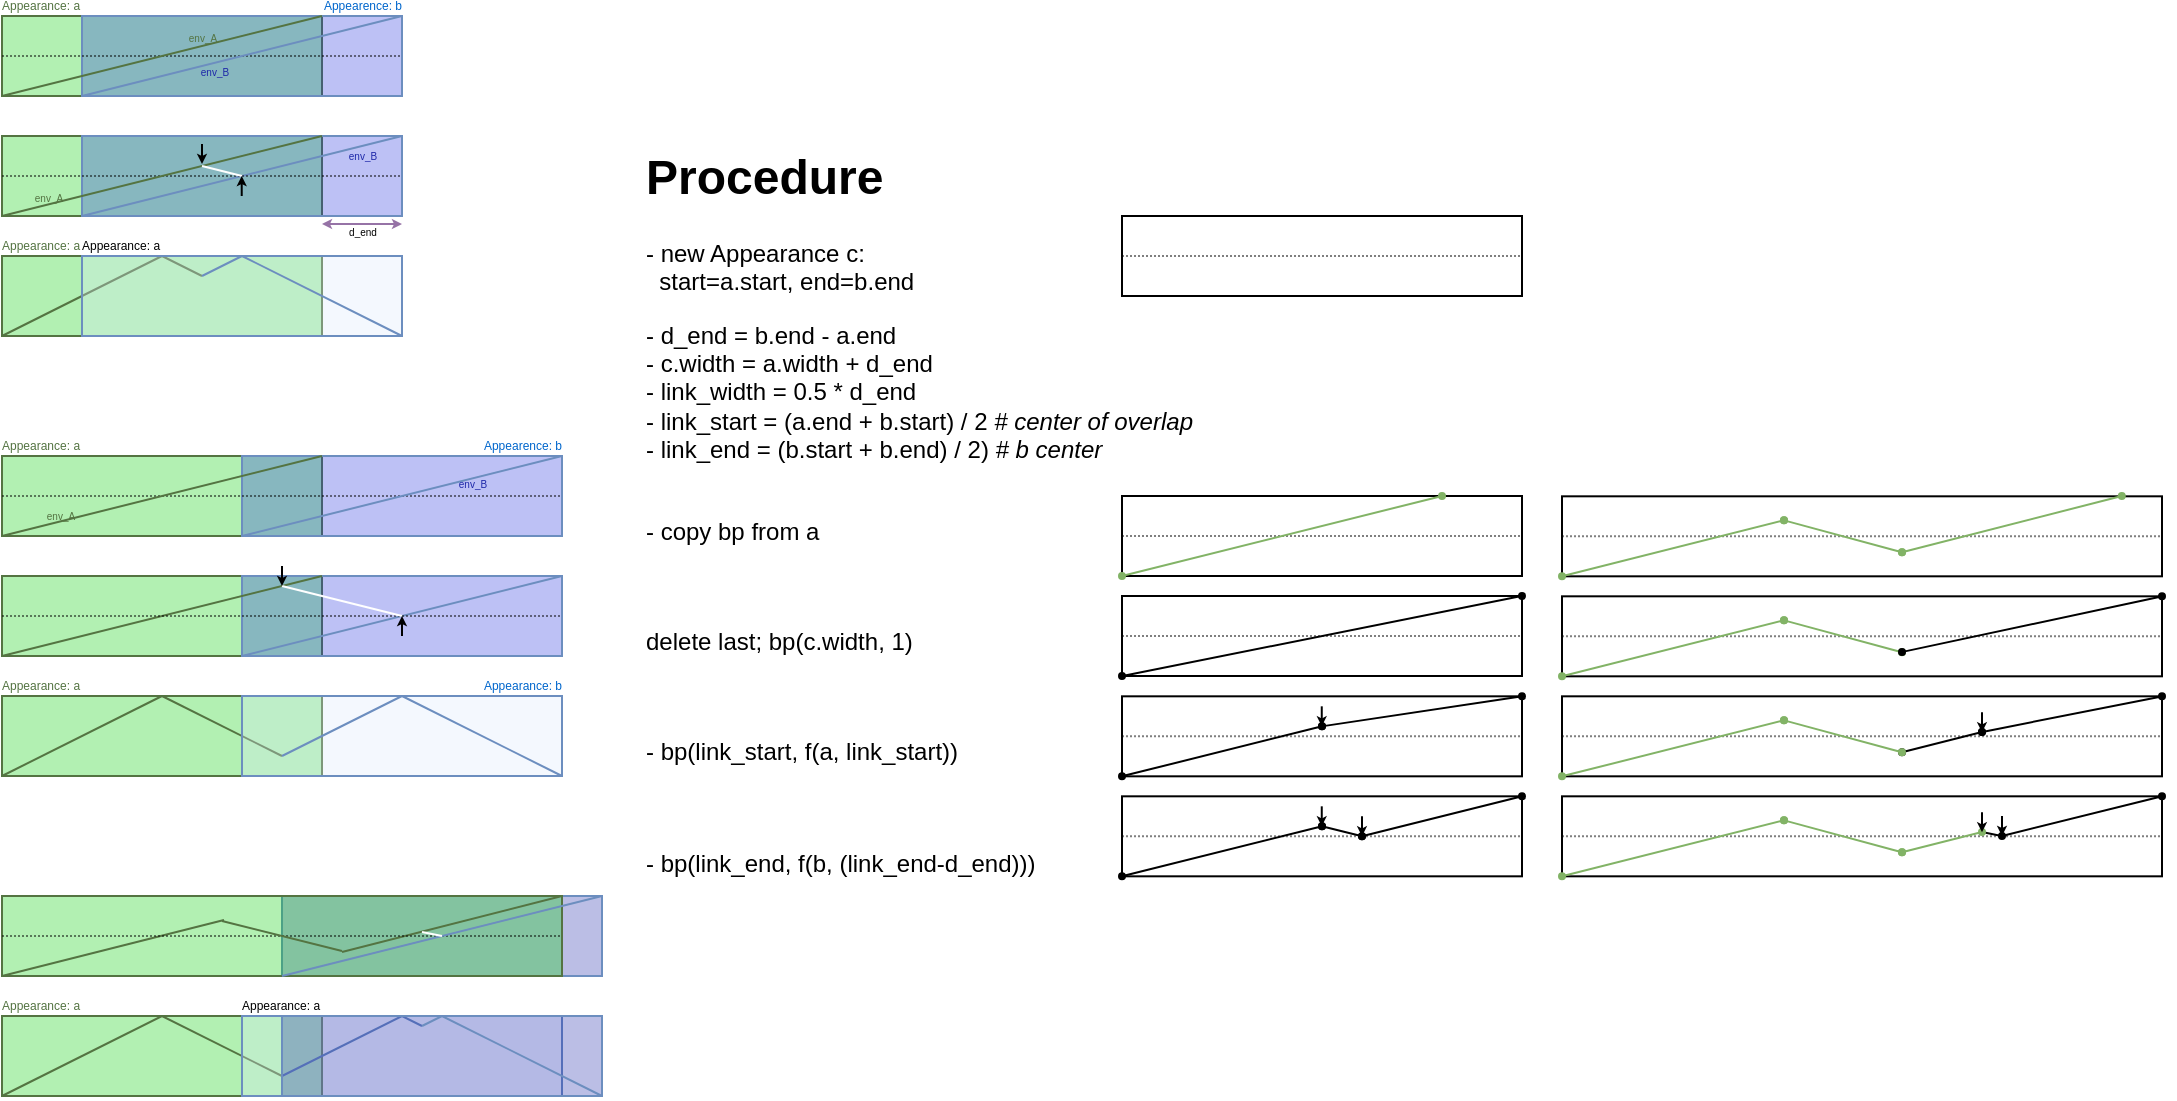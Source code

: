 <mxfile version="27.0.9">
  <diagram name="Seite-1" id="aQug8RWQijGhIESzmx0J">
    <mxGraphModel dx="840" dy="551" grid="1" gridSize="10" guides="1" tooltips="1" connect="1" arrows="1" fold="1" page="1" pageScale="1" pageWidth="827" pageHeight="1169" math="0" shadow="0">
      <root>
        <mxCell id="0" />
        <mxCell id="1" parent="0" />
        <mxCell id="p7Ppg2QMNpSRHjjuMmNo-1" value="" style="rounded=0;whiteSpace=wrap;html=1;fillColor=#00CC00;strokeColor=#547442;fillOpacity=30;" parent="1" vertex="1">
          <mxGeometry x="40" y="380" width="160" height="40" as="geometry" />
        </mxCell>
        <mxCell id="p7Ppg2QMNpSRHjjuMmNo-2" value="" style="rounded=0;whiteSpace=wrap;html=1;fillColor=#2734DC;strokeColor=#6c8ebf;fillOpacity=30;" parent="1" vertex="1">
          <mxGeometry x="160" y="380" width="160" height="40" as="geometry" />
        </mxCell>
        <mxCell id="p7Ppg2QMNpSRHjjuMmNo-5" value="" style="endArrow=none;html=1;rounded=0;exitX=0;exitY=1;exitDx=0;exitDy=0;fillColor=#d5e8d4;strokeColor=#547442;entryX=0.25;entryY=0;entryDx=0;entryDy=0;" parent="1" source="p7Ppg2QMNpSRHjjuMmNo-1" target="p7Ppg2QMNpSRHjjuMmNo-2" edge="1">
          <mxGeometry width="50" height="50" relative="1" as="geometry">
            <mxPoint x="150" y="460" as="sourcePoint" />
            <mxPoint x="168" y="388" as="targetPoint" />
          </mxGeometry>
        </mxCell>
        <mxCell id="p7Ppg2QMNpSRHjjuMmNo-6" value="" style="endArrow=none;html=1;rounded=0;entryX=1;entryY=0;entryDx=0;entryDy=0;fillColor=#dae8fc;strokeColor=#6c8ebf;exitX=0;exitY=1;exitDx=0;exitDy=0;" parent="1" source="p7Ppg2QMNpSRHjjuMmNo-2" edge="1">
          <mxGeometry width="50" height="50" relative="1" as="geometry">
            <mxPoint x="227" y="403" as="sourcePoint" />
            <mxPoint x="320" y="380" as="targetPoint" />
          </mxGeometry>
        </mxCell>
        <mxCell id="p7Ppg2QMNpSRHjjuMmNo-27" value="" style="endArrow=none;dashed=1;html=1;dashPattern=1 1;strokeWidth=1;rounded=0;exitX=0;exitY=0.5;exitDx=0;exitDy=0;entryX=1;entryY=0.5;entryDx=0;entryDy=0;strokeColor=#000000;opacity=50;" parent="1" edge="1">
          <mxGeometry width="50" height="50" relative="1" as="geometry">
            <mxPoint x="40" y="400" as="sourcePoint" />
            <mxPoint x="320" y="400" as="targetPoint" />
          </mxGeometry>
        </mxCell>
        <mxCell id="p7Ppg2QMNpSRHjjuMmNo-30" value="" style="endArrow=none;html=1;rounded=0;exitX=1;exitY=0.25;exitDx=0;exitDy=0;strokeColor=#FFFFFF;" parent="1" edge="1">
          <mxGeometry width="50" height="50" relative="1" as="geometry">
            <mxPoint x="180" y="385" as="sourcePoint" />
            <mxPoint x="240" y="400" as="targetPoint" />
          </mxGeometry>
        </mxCell>
        <mxCell id="p7Ppg2QMNpSRHjjuMmNo-31" value="Appearance: a" style="rounded=0;whiteSpace=wrap;html=1;fillColor=#00CC00;strokeColor=#547442;fillOpacity=30;verticalAlign=top;align=left;spacing=0;spacingTop=-13;fontSize=6;fontColor=#547442;" parent="1" vertex="1">
          <mxGeometry x="40" y="100" width="160" height="40" as="geometry" />
        </mxCell>
        <mxCell id="p7Ppg2QMNpSRHjjuMmNo-32" value="Appearence: b" style="rounded=0;whiteSpace=wrap;html=1;fillColor=#2734DC;strokeColor=#6c8ebf;fillOpacity=30;fontSize=6;align=right;verticalAlign=top;spacing=0;spacingTop=-13;fontColor=#0066CC;" parent="1" vertex="1">
          <mxGeometry x="80" y="100" width="160" height="40" as="geometry" />
        </mxCell>
        <mxCell id="p7Ppg2QMNpSRHjjuMmNo-36" value="" style="endArrow=none;dashed=1;html=1;dashPattern=1 1;strokeWidth=1;rounded=0;exitX=0;exitY=0.5;exitDx=0;exitDy=0;entryX=1;entryY=0.5;entryDx=0;entryDy=0;strokeColor=#000000;opacity=50;" parent="1" target="p7Ppg2QMNpSRHjjuMmNo-32" edge="1">
          <mxGeometry width="50" height="50" relative="1" as="geometry">
            <mxPoint x="40" y="120" as="sourcePoint" />
            <mxPoint x="320" y="120" as="targetPoint" />
          </mxGeometry>
        </mxCell>
        <mxCell id="p7Ppg2QMNpSRHjjuMmNo-43" value="&lt;h1 style=&quot;margin-top: 0px;&quot;&gt;Procedure&lt;/h1&gt;&lt;p&gt;- new Appearance c:&lt;br&gt;&amp;nbsp; start=a.start, end=b.end&lt;/p&gt;&lt;p&gt;&lt;span style=&quot;background-color: transparent; color: light-dark(rgb(0, 0, 0), rgb(255, 255, 255));&quot;&gt;- d_end = b.end - a.end&lt;br&gt;- c.width = a.width + d_end&lt;br&gt;&lt;/span&gt;&lt;span style=&quot;background-color: transparent; color: light-dark(rgb(0, 0, 0), rgb(255, 255, 255));&quot;&gt;- link_width = 0.5 * d_end&lt;br&gt;- link_start =&amp;nbsp;&lt;/span&gt;&lt;span style=&quot;background-color: transparent; color: light-dark(rgb(0, 0, 0), rgb(255, 255, 255));&quot;&gt;(a.end + b.start) / 2 &lt;i&gt;# center of overlap&lt;/i&gt;&lt;br&gt;- link_end =&amp;nbsp;&lt;/span&gt;&lt;span style=&quot;background-color: transparent; color: light-dark(rgb(0, 0, 0), rgb(255, 255, 255));&quot;&gt;(b.start + b.end) / 2) &lt;i&gt;# b center&lt;/i&gt;&lt;br&gt;&lt;/span&gt;&lt;span style=&quot;background-color: transparent; color: light-dark(rgb(0, 0, 0), rgb(255, 255, 255));&quot;&gt;&lt;br&gt;&lt;/span&gt;&lt;/p&gt;&lt;p&gt;&lt;span style=&quot;background-color: transparent; color: light-dark(rgb(0, 0, 0), rgb(255, 255, 255));&quot;&gt;- copy bp from a&lt;/span&gt;&lt;/p&gt;&lt;p&gt;&lt;span style=&quot;background-color: transparent; color: light-dark(rgb(0, 0, 0), rgb(255, 255, 255));&quot;&gt;&lt;br&gt;&lt;br&gt;delete last; bp(c.width, 1)&lt;br&gt;&lt;br&gt;&lt;br&gt;&lt;/span&gt;&lt;span style=&quot;background-color: transparent; color: light-dark(rgb(0, 0, 0), rgb(255, 255, 255));&quot;&gt;&lt;/span&gt;&lt;/p&gt;&lt;p&gt;&lt;span style=&quot;background-color: transparent; color: light-dark(rgb(0, 0, 0), rgb(255, 255, 255));&quot;&gt;- bp(link_start, f(a, link_start))&lt;/span&gt;&lt;/p&gt;&lt;p&gt;&lt;span style=&quot;background-color: transparent; color: light-dark(rgb(0, 0, 0), rgb(255, 255, 255));&quot;&gt;&lt;br&gt;&lt;br&gt;- bp(link_end, f(b, (link_end-d_end)))&lt;/span&gt;&lt;/p&gt;" style="text;html=1;whiteSpace=wrap;overflow=hidden;rounded=0;" parent="1" vertex="1">
          <mxGeometry x="360" y="160" width="280" height="390" as="geometry" />
        </mxCell>
        <mxCell id="p7Ppg2QMNpSRHjjuMmNo-46" value="d_end" style="endArrow=classic;startArrow=classic;html=1;rounded=0;startSize=2;endSize=2;fillColor=#e1d5e7;strokeColor=#9673a6;fontSize=5;labelBackgroundColor=none;" parent="1" edge="1">
          <mxGeometry y="-3" width="50" height="50" relative="1" as="geometry">
            <mxPoint x="200" y="204" as="sourcePoint" />
            <mxPoint x="240" y="204" as="targetPoint" />
            <mxPoint as="offset" />
          </mxGeometry>
        </mxCell>
        <mxCell id="p7Ppg2QMNpSRHjjuMmNo-55" value="" style="rounded=0;whiteSpace=wrap;html=1;fillColor=#1E28A9;strokeColor=#6c8ebf;fillOpacity=30;" parent="1" vertex="1">
          <mxGeometry x="180" y="540" width="160" height="40" as="geometry" />
        </mxCell>
        <mxCell id="p7Ppg2QMNpSRHjjuMmNo-65" value="env_A" style="endArrow=none;html=1;rounded=0;exitX=0;exitY=1;exitDx=0;exitDy=0;fillColor=#d5e8d4;strokeColor=#547442;labelBackgroundColor=none;fontColor=#547442;flowAnimation=0;shadow=0;fontSize=5;" parent="1" source="p7Ppg2QMNpSRHjjuMmNo-31" edge="1">
          <mxGeometry x="0.265" y="5" width="50" height="50" relative="1" as="geometry">
            <mxPoint x="120" y="120" as="sourcePoint" />
            <mxPoint x="200" y="100" as="targetPoint" />
            <mxPoint as="offset" />
          </mxGeometry>
        </mxCell>
        <mxCell id="p7Ppg2QMNpSRHjjuMmNo-66" value="env_B" style="endArrow=none;html=1;rounded=0;fillColor=#dae8fc;strokeColor=#6c8ebf;exitX=0;exitY=1;exitDx=0;exitDy=0;labelBackgroundColor=none;fontColor=#1E28A9;fontSize=5;" parent="1" source="p7Ppg2QMNpSRHjjuMmNo-32" edge="1">
          <mxGeometry x="-0.185" y="-3" width="50" height="50" relative="1" as="geometry">
            <mxPoint x="160" y="120" as="sourcePoint" />
            <mxPoint x="240" y="100" as="targetPoint" />
            <mxPoint as="offset" />
          </mxGeometry>
        </mxCell>
        <mxCell id="p7Ppg2QMNpSRHjjuMmNo-67" value="" style="rounded=0;whiteSpace=wrap;html=1;fillColor=#00CC00;strokeColor=#547442;fillOpacity=30;verticalAlign=top;align=left;spacing=0;spacingTop=-13;fontSize=6;fontColor=#547442;" parent="1" vertex="1">
          <mxGeometry x="40" y="160" width="160" height="40" as="geometry" />
        </mxCell>
        <mxCell id="p7Ppg2QMNpSRHjjuMmNo-68" value="" style="rounded=0;whiteSpace=wrap;html=1;fillColor=#2734DC;strokeColor=#6c8ebf;fillOpacity=30;fontSize=6;align=right;verticalAlign=top;spacing=0;spacingTop=-13;fontColor=#0066CC;" parent="1" vertex="1">
          <mxGeometry x="80" y="160" width="160" height="40" as="geometry" />
        </mxCell>
        <mxCell id="p7Ppg2QMNpSRHjjuMmNo-70" value="env_B" style="endArrow=none;html=1;rounded=0;fillColor=#dae8fc;strokeColor=#6c8ebf;exitX=0;exitY=1;exitDx=0;exitDy=0;labelBackgroundColor=none;fontColor=#1E28A9;fontSize=5;endFill=1;endSize=4;entryX=1;entryY=0;entryDx=0;entryDy=0;startFill=0;" parent="1" source="p7Ppg2QMNpSRHjjuMmNo-68" target="p7Ppg2QMNpSRHjjuMmNo-68" edge="1">
          <mxGeometry x="0.738" y="-4" width="50" height="50" relative="1" as="geometry">
            <mxPoint x="209" y="168" as="sourcePoint" />
            <mxPoint x="160" y="180" as="targetPoint" />
            <mxPoint as="offset" />
          </mxGeometry>
        </mxCell>
        <mxCell id="p7Ppg2QMNpSRHjjuMmNo-71" value="" style="endArrow=none;dashed=1;html=1;dashPattern=1 1;strokeWidth=1;rounded=0;exitX=0;exitY=0.5;exitDx=0;exitDy=0;entryX=1;entryY=0.5;entryDx=0;entryDy=0;strokeColor=#000000;opacity=50;" parent="1" target="p7Ppg2QMNpSRHjjuMmNo-68" edge="1">
          <mxGeometry width="50" height="50" relative="1" as="geometry">
            <mxPoint x="40" y="180" as="sourcePoint" />
            <mxPoint x="320" y="180" as="targetPoint" />
          </mxGeometry>
        </mxCell>
        <mxCell id="p7Ppg2QMNpSRHjjuMmNo-72" value="env_A" style="endArrow=none;html=1;rounded=0;exitX=0;exitY=1;exitDx=0;exitDy=0;fillColor=#d5e8d4;strokeColor=#547442;labelBackgroundColor=none;fontColor=#547442;flowAnimation=0;shadow=0;fontSize=5;endFill=1;endSize=4;entryX=0.75;entryY=0;entryDx=0;entryDy=0;startFill=0;" parent="1" source="p7Ppg2QMNpSRHjjuMmNo-67" target="p7Ppg2QMNpSRHjjuMmNo-68" edge="1">
          <mxGeometry x="-0.7" y="4" width="50" height="50" relative="1" as="geometry">
            <mxPoint x="120" y="180" as="sourcePoint" />
            <mxPoint x="170" y="150" as="targetPoint" />
            <mxPoint as="offset" />
          </mxGeometry>
        </mxCell>
        <mxCell id="p7Ppg2QMNpSRHjjuMmNo-74" value="" style="endArrow=none;html=1;rounded=0;strokeColor=#FFFFFF;" parent="1" edge="1">
          <mxGeometry width="50" height="50" relative="1" as="geometry">
            <mxPoint x="140" y="175" as="sourcePoint" />
            <mxPoint x="160" y="180" as="targetPoint" />
          </mxGeometry>
        </mxCell>
        <mxCell id="p7Ppg2QMNpSRHjjuMmNo-75" value="Appearance: a" style="rounded=0;whiteSpace=wrap;html=1;fillColor=#00CC00;strokeColor=#547442;fillOpacity=30;verticalAlign=top;align=left;spacing=0;spacingTop=-13;fontSize=6;fontColor=#547442;" parent="1" vertex="1">
          <mxGeometry x="40" y="320" width="160" height="40" as="geometry" />
        </mxCell>
        <mxCell id="p7Ppg2QMNpSRHjjuMmNo-76" value="Appearence: b" style="rounded=0;whiteSpace=wrap;html=1;fillColor=#2734DC;strokeColor=#6c8ebf;fillOpacity=30;fontSize=6;align=right;verticalAlign=top;spacing=0;spacingTop=-13;fontColor=#0066CC;" parent="1" vertex="1">
          <mxGeometry x="160" y="320" width="160" height="40" as="geometry" />
        </mxCell>
        <mxCell id="p7Ppg2QMNpSRHjjuMmNo-79" value="" style="endArrow=none;dashed=1;html=1;dashPattern=1 1;strokeWidth=1;rounded=0;exitX=0;exitY=0.5;exitDx=0;exitDy=0;entryX=1;entryY=0.5;entryDx=0;entryDy=0;strokeColor=#000000;opacity=50;" parent="1" source="p7Ppg2QMNpSRHjjuMmNo-75" target="p7Ppg2QMNpSRHjjuMmNo-76" edge="1">
          <mxGeometry width="50" height="50" relative="1" as="geometry">
            <mxPoint x="120" y="340" as="sourcePoint" />
            <mxPoint x="400" y="340" as="targetPoint" />
          </mxGeometry>
        </mxCell>
        <mxCell id="p7Ppg2QMNpSRHjjuMmNo-80" value="env_A" style="endArrow=none;html=1;rounded=0;exitX=0;exitY=1;exitDx=0;exitDy=0;fillColor=#d5e8d4;strokeColor=#547442;labelBackgroundColor=none;fontColor=#547442;flowAnimation=0;shadow=0;fontSize=5;" parent="1" source="p7Ppg2QMNpSRHjjuMmNo-75" edge="1">
          <mxGeometry x="-0.624" y="4" width="50" height="50" relative="1" as="geometry">
            <mxPoint x="120" y="340" as="sourcePoint" />
            <mxPoint x="200" y="320" as="targetPoint" />
            <mxPoint as="offset" />
          </mxGeometry>
        </mxCell>
        <mxCell id="p7Ppg2QMNpSRHjjuMmNo-82" value="env_B" style="endArrow=none;html=1;rounded=0;fillColor=#dae8fc;strokeColor=#6c8ebf;labelBackgroundColor=none;fontColor=#1E28A9;fontSize=5;startArrow=none;startFill=0;endSize=6;startSize=4;entryX=1;entryY=0;entryDx=0;entryDy=0;" parent="1" target="p7Ppg2QMNpSRHjjuMmNo-76" edge="1">
          <mxGeometry x="0.435" y="-2" width="50" height="50" relative="1" as="geometry">
            <mxPoint x="160" y="360" as="sourcePoint" />
            <mxPoint x="240" y="340" as="targetPoint" />
            <mxPoint as="offset" />
          </mxGeometry>
        </mxCell>
        <mxCell id="p7Ppg2QMNpSRHjjuMmNo-87" value="" style="endArrow=classic;html=1;rounded=0;entryX=0.75;entryY=0;entryDx=0;entryDy=0;endSize=2;labelBackgroundColor=none;fontSize=5;" parent="1" edge="1">
          <mxGeometry x="-0.6" y="16" width="50" height="50" relative="1" as="geometry">
            <mxPoint x="140" y="164" as="sourcePoint" />
            <mxPoint x="140.0" y="174.0" as="targetPoint" />
            <mxPoint as="offset" />
          </mxGeometry>
        </mxCell>
        <mxCell id="p7Ppg2QMNpSRHjjuMmNo-88" value="" style="endArrow=classic;html=1;rounded=0;entryX=0.75;entryY=0;entryDx=0;entryDy=0;endSize=2;labelBackgroundColor=none;fontSize=5;" parent="1" edge="1">
          <mxGeometry x="-0.6" y="16" width="50" height="50" relative="1" as="geometry">
            <mxPoint x="159.86" y="190" as="sourcePoint" />
            <mxPoint x="159.86" y="180.0" as="targetPoint" />
            <mxPoint as="offset" />
          </mxGeometry>
        </mxCell>
        <mxCell id="p7Ppg2QMNpSRHjjuMmNo-90" value="" style="rounded=0;whiteSpace=wrap;html=1;fillColor=#00CC00;strokeColor=#547442;fillOpacity=30;" parent="1" vertex="1">
          <mxGeometry x="40" y="540" width="280" height="40" as="geometry" />
        </mxCell>
        <mxCell id="p7Ppg2QMNpSRHjjuMmNo-91" value="" style="endArrow=none;html=1;rounded=0;exitX=0;exitY=1;exitDx=0;exitDy=0;fillColor=#d5e8d4;strokeColor=#547442;" parent="1" edge="1">
          <mxGeometry width="50" height="50" relative="1" as="geometry">
            <mxPoint x="40" y="580" as="sourcePoint" />
            <mxPoint x="151" y="552" as="targetPoint" />
          </mxGeometry>
        </mxCell>
        <mxCell id="p7Ppg2QMNpSRHjjuMmNo-92" value="" style="endArrow=none;html=1;rounded=0;entryX=1;entryY=0;entryDx=0;entryDy=0;fillColor=#dae8fc;strokeColor=#547442;" parent="1" edge="1">
          <mxGeometry width="50" height="50" relative="1" as="geometry">
            <mxPoint x="210" y="568" as="sourcePoint" />
            <mxPoint x="320" y="540" as="targetPoint" />
          </mxGeometry>
        </mxCell>
        <mxCell id="p7Ppg2QMNpSRHjjuMmNo-93" value="" style="endArrow=none;dashed=1;html=1;dashPattern=1 1;strokeWidth=1;rounded=0;exitX=0;exitY=0.5;exitDx=0;exitDy=0;entryX=1;entryY=0.5;entryDx=0;entryDy=0;strokeColor=#000000;opacity=50;" parent="1" edge="1">
          <mxGeometry width="50" height="50" relative="1" as="geometry">
            <mxPoint x="40" y="560" as="sourcePoint" />
            <mxPoint x="320" y="560" as="targetPoint" />
          </mxGeometry>
        </mxCell>
        <mxCell id="p7Ppg2QMNpSRHjjuMmNo-94" value="" style="endArrow=none;html=1;rounded=0;exitX=1;exitY=0.25;exitDx=0;exitDy=0;strokeColor=#547442;" parent="1" edge="1">
          <mxGeometry width="50" height="50" relative="1" as="geometry">
            <mxPoint x="150" y="552.5" as="sourcePoint" />
            <mxPoint x="210" y="567.5" as="targetPoint" />
          </mxGeometry>
        </mxCell>
        <mxCell id="p7Ppg2QMNpSRHjjuMmNo-56" value="" style="endArrow=none;html=1;rounded=0;entryX=1;entryY=0;entryDx=0;entryDy=0;fillColor=#dae8fc;strokeColor=#6c8ebf;exitX=0;exitY=1;exitDx=0;exitDy=0;" parent="1" source="p7Ppg2QMNpSRHjjuMmNo-55" target="p7Ppg2QMNpSRHjjuMmNo-55" edge="1">
          <mxGeometry width="50" height="50" relative="1" as="geometry">
            <mxPoint x="247" y="563" as="sourcePoint" />
            <mxPoint x="340" y="540" as="targetPoint" />
          </mxGeometry>
        </mxCell>
        <mxCell id="p7Ppg2QMNpSRHjjuMmNo-95" value="" style="endArrow=none;html=1;rounded=0;strokeColor=#FFFFFF;strokeWidth=1;" parent="1" edge="1">
          <mxGeometry width="50" height="50" relative="1" as="geometry">
            <mxPoint x="250" y="558" as="sourcePoint" />
            <mxPoint x="260" y="560" as="targetPoint" />
          </mxGeometry>
        </mxCell>
        <mxCell id="lZcb2U4ELOc24G8h8Ucq-1" value="Appearance: a" style="rounded=0;whiteSpace=wrap;html=1;fillColor=#00CC00;strokeColor=#547442;fillOpacity=30;verticalAlign=top;align=left;spacing=0;spacingTop=-13;fontSize=6;fontColor=#547442;" vertex="1" parent="1">
          <mxGeometry x="40" y="440" width="160" height="40" as="geometry" />
        </mxCell>
        <mxCell id="lZcb2U4ELOc24G8h8Ucq-2" value="" style="endArrow=none;html=1;rounded=0;exitX=0;exitY=1;exitDx=0;exitDy=0;fillColor=#d5e8d4;strokeColor=#547442;labelBackgroundColor=none;fontColor=#547442;flowAnimation=0;shadow=0;fontSize=5;entryX=0.5;entryY=0;entryDx=0;entryDy=0;" edge="1" source="lZcb2U4ELOc24G8h8Ucq-1" parent="1" target="lZcb2U4ELOc24G8h8Ucq-1">
          <mxGeometry x="0.265" y="5" width="50" height="50" relative="1" as="geometry">
            <mxPoint x="120" y="460" as="sourcePoint" />
            <mxPoint x="200" y="440" as="targetPoint" />
            <mxPoint as="offset" />
          </mxGeometry>
        </mxCell>
        <mxCell id="lZcb2U4ELOc24G8h8Ucq-3" value="" style="endArrow=none;html=1;rounded=0;exitX=0.5;exitY=0;exitDx=0;exitDy=0;fillColor=#d5e8d4;strokeColor=#547442;labelBackgroundColor=none;fontColor=#547442;flowAnimation=0;shadow=0;fontSize=5;" edge="1" parent="1" source="lZcb2U4ELOc24G8h8Ucq-1">
          <mxGeometry x="0.265" y="5" width="50" height="50" relative="1" as="geometry">
            <mxPoint x="110" y="490" as="sourcePoint" />
            <mxPoint x="180" y="470" as="targetPoint" />
            <mxPoint as="offset" />
          </mxGeometry>
        </mxCell>
        <mxCell id="lZcb2U4ELOc24G8h8Ucq-4" value="Appearance: b" style="rounded=0;whiteSpace=wrap;html=1;fillColor=#dae8fc;strokeColor=#6c8ebf;fillOpacity=30;verticalAlign=top;align=right;spacing=0;spacingTop=-13;fontSize=6;fontColor=#0066CC;" vertex="1" parent="1">
          <mxGeometry x="160" y="440" width="160" height="40" as="geometry" />
        </mxCell>
        <mxCell id="lZcb2U4ELOc24G8h8Ucq-5" value="" style="endArrow=none;html=1;rounded=0;fillColor=#dae8fc;strokeColor=#6c8ebf;labelBackgroundColor=none;fontColor=#547442;flowAnimation=0;shadow=0;fontSize=5;entryX=0.5;entryY=0;entryDx=0;entryDy=0;" edge="1" target="lZcb2U4ELOc24G8h8Ucq-4" parent="1">
          <mxGeometry x="0.265" y="5" width="50" height="50" relative="1" as="geometry">
            <mxPoint x="180" y="470" as="sourcePoint" />
            <mxPoint x="320" y="440" as="targetPoint" />
            <mxPoint as="offset" />
          </mxGeometry>
        </mxCell>
        <mxCell id="lZcb2U4ELOc24G8h8Ucq-6" value="" style="endArrow=none;html=1;rounded=0;exitX=0.5;exitY=0;exitDx=0;exitDy=0;fillColor=#dae8fc;strokeColor=#6c8ebf;labelBackgroundColor=none;fontColor=#547442;flowAnimation=0;shadow=0;fontSize=5;entryX=1;entryY=1;entryDx=0;entryDy=0;" edge="1" source="lZcb2U4ELOc24G8h8Ucq-4" target="lZcb2U4ELOc24G8h8Ucq-4" parent="1">
          <mxGeometry x="0.265" y="5" width="50" height="50" relative="1" as="geometry">
            <mxPoint x="230" y="490" as="sourcePoint" />
            <mxPoint x="310" y="450" as="targetPoint" />
            <mxPoint as="offset" />
          </mxGeometry>
        </mxCell>
        <mxCell id="lZcb2U4ELOc24G8h8Ucq-7" value="Appearance: a" style="rounded=0;whiteSpace=wrap;html=1;fillColor=#00CC00;strokeColor=#547442;fillOpacity=30;verticalAlign=top;align=left;spacing=0;spacingTop=-13;fontSize=6;fontColor=#547442;" vertex="1" parent="1">
          <mxGeometry x="40" y="600" width="160" height="40" as="geometry" />
        </mxCell>
        <mxCell id="lZcb2U4ELOc24G8h8Ucq-8" value="" style="endArrow=none;html=1;rounded=0;exitX=0;exitY=1;exitDx=0;exitDy=0;fillColor=#d5e8d4;strokeColor=#547442;labelBackgroundColor=none;fontColor=#547442;flowAnimation=0;shadow=0;fontSize=5;entryX=0.5;entryY=0;entryDx=0;entryDy=0;" edge="1" source="lZcb2U4ELOc24G8h8Ucq-7" target="lZcb2U4ELOc24G8h8Ucq-7" parent="1">
          <mxGeometry x="0.265" y="5" width="50" height="50" relative="1" as="geometry">
            <mxPoint x="120" y="620" as="sourcePoint" />
            <mxPoint x="200" y="600" as="targetPoint" />
            <mxPoint as="offset" />
          </mxGeometry>
        </mxCell>
        <mxCell id="lZcb2U4ELOc24G8h8Ucq-9" value="" style="endArrow=none;html=1;rounded=0;exitX=0.5;exitY=0;exitDx=0;exitDy=0;fillColor=#d5e8d4;strokeColor=#547442;labelBackgroundColor=none;fontColor=#547442;flowAnimation=0;shadow=0;fontSize=5;" edge="1" source="lZcb2U4ELOc24G8h8Ucq-7" parent="1">
          <mxGeometry x="0.265" y="5" width="50" height="50" relative="1" as="geometry">
            <mxPoint x="110" y="650" as="sourcePoint" />
            <mxPoint x="180" y="630" as="targetPoint" />
            <mxPoint as="offset" />
          </mxGeometry>
        </mxCell>
        <mxCell id="lZcb2U4ELOc24G8h8Ucq-10" value="Appearance: a" style="rounded=0;whiteSpace=wrap;html=1;fillColor=#dae8fc;strokeColor=#6c8ebf;fillOpacity=30;verticalAlign=top;align=left;spacing=0;spacingTop=-13;fontSize=6;" vertex="1" parent="1">
          <mxGeometry x="160" y="600" width="160" height="40" as="geometry" />
        </mxCell>
        <mxCell id="lZcb2U4ELOc24G8h8Ucq-11" value="" style="endArrow=none;html=1;rounded=0;fillColor=#dae8fc;strokeColor=#6c8ebf;labelBackgroundColor=none;fontColor=#547442;flowAnimation=0;shadow=0;fontSize=5;entryX=0.5;entryY=0;entryDx=0;entryDy=0;" edge="1" target="lZcb2U4ELOc24G8h8Ucq-10" parent="1">
          <mxGeometry x="0.265" y="5" width="50" height="50" relative="1" as="geometry">
            <mxPoint x="180" y="630" as="sourcePoint" />
            <mxPoint x="320" y="600" as="targetPoint" />
            <mxPoint as="offset" />
          </mxGeometry>
        </mxCell>
        <mxCell id="lZcb2U4ELOc24G8h8Ucq-12" value="" style="endArrow=none;html=1;rounded=0;exitX=0.5;exitY=0;exitDx=0;exitDy=0;fillColor=#dae8fc;strokeColor=#6c8ebf;labelBackgroundColor=none;fontColor=#547442;flowAnimation=0;shadow=0;fontSize=5;" edge="1" source="lZcb2U4ELOc24G8h8Ucq-10" parent="1">
          <mxGeometry x="0.265" y="5" width="50" height="50" relative="1" as="geometry">
            <mxPoint x="230" y="650" as="sourcePoint" />
            <mxPoint x="250" y="605" as="targetPoint" />
            <mxPoint as="offset" />
          </mxGeometry>
        </mxCell>
        <mxCell id="lZcb2U4ELOc24G8h8Ucq-13" value="" style="rounded=0;whiteSpace=wrap;html=1;fillColor=#1E28A9;strokeColor=#6c8ebf;fillOpacity=30;" vertex="1" parent="1">
          <mxGeometry x="180" y="600" width="160" height="40" as="geometry" />
        </mxCell>
        <mxCell id="lZcb2U4ELOc24G8h8Ucq-14" value="" style="endArrow=none;html=1;rounded=0;entryX=1;entryY=1;entryDx=0;entryDy=0;fillColor=#dae8fc;strokeColor=#6c8ebf;exitX=0.5;exitY=0;exitDx=0;exitDy=0;" edge="1" source="lZcb2U4ELOc24G8h8Ucq-13" target="lZcb2U4ELOc24G8h8Ucq-13" parent="1">
          <mxGeometry width="50" height="50" relative="1" as="geometry">
            <mxPoint x="247" y="623" as="sourcePoint" />
            <mxPoint x="340" y="600" as="targetPoint" />
          </mxGeometry>
        </mxCell>
        <mxCell id="lZcb2U4ELOc24G8h8Ucq-15" value="" style="endArrow=none;html=1;rounded=0;fillColor=#dae8fc;strokeColor=#6c8ebf;exitX=0.5;exitY=0;exitDx=0;exitDy=0;" edge="1" parent="1" source="lZcb2U4ELOc24G8h8Ucq-13">
          <mxGeometry width="50" height="50" relative="1" as="geometry">
            <mxPoint x="310" y="630" as="sourcePoint" />
            <mxPoint x="250" y="605" as="targetPoint" />
          </mxGeometry>
        </mxCell>
        <mxCell id="lZcb2U4ELOc24G8h8Ucq-16" value="Appearance: a" style="rounded=0;whiteSpace=wrap;html=1;fillColor=#00CC00;strokeColor=#547442;fillOpacity=30;verticalAlign=top;align=left;spacing=0;spacingTop=-13;fontSize=6;fontColor=#547442;" vertex="1" parent="1">
          <mxGeometry x="40" y="220" width="160" height="40" as="geometry" />
        </mxCell>
        <mxCell id="lZcb2U4ELOc24G8h8Ucq-17" value="" style="endArrow=none;html=1;rounded=0;exitX=0;exitY=1;exitDx=0;exitDy=0;fillColor=#d5e8d4;strokeColor=#547442;labelBackgroundColor=none;fontColor=#547442;flowAnimation=0;shadow=0;fontSize=5;entryX=0.5;entryY=0;entryDx=0;entryDy=0;" edge="1" source="lZcb2U4ELOc24G8h8Ucq-16" target="lZcb2U4ELOc24G8h8Ucq-16" parent="1">
          <mxGeometry x="0.265" y="5" width="50" height="50" relative="1" as="geometry">
            <mxPoint x="120" y="240" as="sourcePoint" />
            <mxPoint x="200" y="220" as="targetPoint" />
            <mxPoint as="offset" />
          </mxGeometry>
        </mxCell>
        <mxCell id="lZcb2U4ELOc24G8h8Ucq-18" value="" style="endArrow=none;html=1;rounded=0;exitX=0.5;exitY=0;exitDx=0;exitDy=0;fillColor=#d5e8d4;strokeColor=#547442;labelBackgroundColor=none;fontColor=#547442;flowAnimation=0;shadow=0;fontSize=5;" edge="1" source="lZcb2U4ELOc24G8h8Ucq-16" parent="1">
          <mxGeometry x="0.265" y="5" width="50" height="50" relative="1" as="geometry">
            <mxPoint x="110" y="270" as="sourcePoint" />
            <mxPoint x="140" y="230" as="targetPoint" />
            <mxPoint as="offset" />
          </mxGeometry>
        </mxCell>
        <mxCell id="lZcb2U4ELOc24G8h8Ucq-19" value="Appearance: a" style="rounded=0;whiteSpace=wrap;html=1;fillColor=#dae8fc;strokeColor=#6c8ebf;fillOpacity=30;verticalAlign=top;align=left;spacing=0;spacingTop=-13;fontSize=6;" vertex="1" parent="1">
          <mxGeometry x="80" y="220" width="160" height="40" as="geometry" />
        </mxCell>
        <mxCell id="lZcb2U4ELOc24G8h8Ucq-20" value="" style="endArrow=none;html=1;rounded=0;fillColor=#dae8fc;strokeColor=#6c8ebf;labelBackgroundColor=none;fontColor=#547442;flowAnimation=0;shadow=0;fontSize=5;entryX=0.5;entryY=0;entryDx=0;entryDy=0;" edge="1" target="lZcb2U4ELOc24G8h8Ucq-19" parent="1">
          <mxGeometry x="0.265" y="5" width="50" height="50" relative="1" as="geometry">
            <mxPoint x="140" y="230" as="sourcePoint" />
            <mxPoint x="240" y="220" as="targetPoint" />
            <mxPoint as="offset" />
          </mxGeometry>
        </mxCell>
        <mxCell id="lZcb2U4ELOc24G8h8Ucq-21" value="" style="endArrow=none;html=1;rounded=0;exitX=0.5;exitY=0;exitDx=0;exitDy=0;fillColor=#dae8fc;strokeColor=#6c8ebf;labelBackgroundColor=none;fontColor=#547442;flowAnimation=0;shadow=0;fontSize=5;entryX=1;entryY=1;entryDx=0;entryDy=0;" edge="1" source="lZcb2U4ELOc24G8h8Ucq-19" target="lZcb2U4ELOc24G8h8Ucq-19" parent="1">
          <mxGeometry x="0.265" y="5" width="50" height="50" relative="1" as="geometry">
            <mxPoint x="150" y="270" as="sourcePoint" />
            <mxPoint x="230" y="230" as="targetPoint" />
            <mxPoint as="offset" />
          </mxGeometry>
        </mxCell>
        <mxCell id="lZcb2U4ELOc24G8h8Ucq-22" value="" style="rounded=0;whiteSpace=wrap;html=1;" vertex="1" parent="1">
          <mxGeometry x="600" y="200" width="200" height="40" as="geometry" />
        </mxCell>
        <mxCell id="lZcb2U4ELOc24G8h8Ucq-24" value="" style="rounded=0;whiteSpace=wrap;html=1;" vertex="1" parent="1">
          <mxGeometry x="600" y="340" width="200" height="40" as="geometry" />
        </mxCell>
        <mxCell id="lZcb2U4ELOc24G8h8Ucq-26" value="" style="endArrow=none;dashed=1;html=1;dashPattern=1 1;strokeWidth=1;rounded=0;exitX=0;exitY=0.5;exitDx=0;exitDy=0;entryX=1;entryY=0.5;entryDx=0;entryDy=0;strokeColor=#000000;opacity=50;" edge="1" parent="1">
          <mxGeometry width="50" height="50" relative="1" as="geometry">
            <mxPoint x="600" y="220" as="sourcePoint" />
            <mxPoint x="800" y="220" as="targetPoint" />
          </mxGeometry>
        </mxCell>
        <mxCell id="lZcb2U4ELOc24G8h8Ucq-27" value="" style="endArrow=none;dashed=1;html=1;dashPattern=1 1;strokeWidth=1;rounded=0;exitX=0;exitY=0.5;exitDx=0;exitDy=0;entryX=1;entryY=0.5;entryDx=0;entryDy=0;strokeColor=#000000;opacity=50;" edge="1" parent="1">
          <mxGeometry width="50" height="50" relative="1" as="geometry">
            <mxPoint x="600" y="360" as="sourcePoint" />
            <mxPoint x="800" y="360" as="targetPoint" />
          </mxGeometry>
        </mxCell>
        <mxCell id="lZcb2U4ELOc24G8h8Ucq-28" value="" style="endArrow=classic;html=1;rounded=0;entryX=0.75;entryY=0;entryDx=0;entryDy=0;endSize=2;labelBackgroundColor=none;fontSize=5;" edge="1" parent="1">
          <mxGeometry x="-0.6" y="16" width="50" height="50" relative="1" as="geometry">
            <mxPoint x="180" y="375" as="sourcePoint" />
            <mxPoint x="180.0" y="385.0" as="targetPoint" />
            <mxPoint as="offset" />
          </mxGeometry>
        </mxCell>
        <mxCell id="lZcb2U4ELOc24G8h8Ucq-29" value="" style="endArrow=classic;html=1;rounded=0;entryX=0.75;entryY=0;entryDx=0;entryDy=0;endSize=2;labelBackgroundColor=none;fontSize=5;" edge="1" parent="1">
          <mxGeometry x="-0.6" y="16" width="50" height="50" relative="1" as="geometry">
            <mxPoint x="240" y="410" as="sourcePoint" />
            <mxPoint x="240.0" y="400.0" as="targetPoint" />
            <mxPoint as="offset" />
          </mxGeometry>
        </mxCell>
        <mxCell id="lZcb2U4ELOc24G8h8Ucq-34" value="" style="rounded=0;whiteSpace=wrap;html=1;" vertex="1" parent="1">
          <mxGeometry x="600" y="440.16" width="200" height="40" as="geometry" />
        </mxCell>
        <mxCell id="lZcb2U4ELOc24G8h8Ucq-35" value="" style="endArrow=oval;html=1;rounded=0;exitX=0;exitY=1;exitDx=0;exitDy=0;fillColor=#d5e8d4;strokeColor=#000000;labelBackgroundColor=none;fontColor=#547442;flowAnimation=0;shadow=0;fontSize=5;endFill=1;endSize=3;startFill=1;startArrow=oval;startSize=3;" edge="1" parent="1">
          <mxGeometry x="-0.7" y="4" width="50" height="50" relative="1" as="geometry">
            <mxPoint x="600" y="480.16" as="sourcePoint" />
            <mxPoint x="700" y="455.16" as="targetPoint" />
            <mxPoint as="offset" />
          </mxGeometry>
        </mxCell>
        <mxCell id="lZcb2U4ELOc24G8h8Ucq-36" value="" style="endArrow=none;dashed=1;html=1;dashPattern=1 1;strokeWidth=1;rounded=0;exitX=0;exitY=0.5;exitDx=0;exitDy=0;entryX=1;entryY=0.5;entryDx=0;entryDy=0;strokeColor=#000000;opacity=50;" edge="1" parent="1">
          <mxGeometry width="50" height="50" relative="1" as="geometry">
            <mxPoint x="600" y="460.16" as="sourcePoint" />
            <mxPoint x="800" y="460.16" as="targetPoint" />
          </mxGeometry>
        </mxCell>
        <mxCell id="lZcb2U4ELOc24G8h8Ucq-39" value="" style="endArrow=classic;html=1;rounded=0;entryX=0.75;entryY=0;entryDx=0;entryDy=0;endSize=2;labelBackgroundColor=none;fontSize=5;" edge="1" parent="1">
          <mxGeometry x="-0.6" y="16" width="50" height="50" relative="1" as="geometry">
            <mxPoint x="699.88" y="445.16" as="sourcePoint" />
            <mxPoint x="699.88" y="455.16" as="targetPoint" />
            <mxPoint as="offset" />
          </mxGeometry>
        </mxCell>
        <mxCell id="lZcb2U4ELOc24G8h8Ucq-41" value="" style="endArrow=oval;html=1;rounded=0;fillColor=#d5e8d4;strokeColor=#000000;labelBackgroundColor=none;fontColor=#547442;flowAnimation=0;shadow=0;fontSize=5;endFill=1;endSize=3;startFill=1;startArrow=oval;startSize=3;entryX=1;entryY=0;entryDx=0;entryDy=0;" edge="1" parent="1" target="lZcb2U4ELOc24G8h8Ucq-34">
          <mxGeometry x="-0.7" y="4" width="50" height="50" relative="1" as="geometry">
            <mxPoint x="700" y="455.16" as="sourcePoint" />
            <mxPoint x="720" y="460.16" as="targetPoint" />
            <mxPoint as="offset" />
          </mxGeometry>
        </mxCell>
        <mxCell id="lZcb2U4ELOc24G8h8Ucq-43" value="" style="rounded=0;whiteSpace=wrap;html=1;" vertex="1" parent="1">
          <mxGeometry x="600" y="490.16" width="200" height="40" as="geometry" />
        </mxCell>
        <mxCell id="lZcb2U4ELOc24G8h8Ucq-44" value="" style="endArrow=oval;html=1;rounded=0;exitX=0;exitY=1;exitDx=0;exitDy=0;fillColor=#d5e8d4;strokeColor=#000000;labelBackgroundColor=none;fontColor=#547442;flowAnimation=0;shadow=0;fontSize=5;endFill=1;endSize=3;startFill=1;startArrow=oval;startSize=3;" edge="1" parent="1">
          <mxGeometry x="-0.7" y="4" width="50" height="50" relative="1" as="geometry">
            <mxPoint x="600" y="530.16" as="sourcePoint" />
            <mxPoint x="700" y="505.16" as="targetPoint" />
            <mxPoint as="offset" />
          </mxGeometry>
        </mxCell>
        <mxCell id="lZcb2U4ELOc24G8h8Ucq-45" value="" style="endArrow=none;dashed=1;html=1;dashPattern=1 1;strokeWidth=1;rounded=0;exitX=0;exitY=0.5;exitDx=0;exitDy=0;entryX=1;entryY=0.5;entryDx=0;entryDy=0;strokeColor=#000000;opacity=50;" edge="1" parent="1">
          <mxGeometry width="50" height="50" relative="1" as="geometry">
            <mxPoint x="600" y="510.16" as="sourcePoint" />
            <mxPoint x="800" y="510.16" as="targetPoint" />
          </mxGeometry>
        </mxCell>
        <mxCell id="lZcb2U4ELOc24G8h8Ucq-46" value="" style="endArrow=classic;html=1;rounded=0;entryX=0.75;entryY=0;entryDx=0;entryDy=0;endSize=2;labelBackgroundColor=none;fontSize=5;" edge="1" parent="1">
          <mxGeometry x="-0.6" y="16" width="50" height="50" relative="1" as="geometry">
            <mxPoint x="699.88" y="495.16" as="sourcePoint" />
            <mxPoint x="699.88" y="505.16" as="targetPoint" />
            <mxPoint as="offset" />
          </mxGeometry>
        </mxCell>
        <mxCell id="lZcb2U4ELOc24G8h8Ucq-47" value="" style="endArrow=classic;html=1;rounded=0;entryX=0.75;entryY=0;entryDx=0;entryDy=0;endSize=2;labelBackgroundColor=none;fontSize=5;" edge="1" parent="1">
          <mxGeometry x="-0.6" y="16" width="50" height="50" relative="1" as="geometry">
            <mxPoint x="720" y="500.16" as="sourcePoint" />
            <mxPoint x="720.0" y="510.16" as="targetPoint" />
            <mxPoint as="offset" />
          </mxGeometry>
        </mxCell>
        <mxCell id="lZcb2U4ELOc24G8h8Ucq-48" value="" style="endArrow=oval;html=1;rounded=0;fillColor=#d5e8d4;strokeColor=#000000;labelBackgroundColor=none;fontColor=#547442;flowAnimation=0;shadow=0;fontSize=5;endFill=1;endSize=3;startFill=1;startArrow=oval;startSize=3;" edge="1" parent="1">
          <mxGeometry x="-0.7" y="4" width="50" height="50" relative="1" as="geometry">
            <mxPoint x="700" y="505.16" as="sourcePoint" />
            <mxPoint x="720" y="510.16" as="targetPoint" />
            <mxPoint as="offset" />
          </mxGeometry>
        </mxCell>
        <mxCell id="lZcb2U4ELOc24G8h8Ucq-49" value="" style="endArrow=oval;html=1;rounded=0;fillColor=#d5e8d4;strokeColor=#000000;labelBackgroundColor=none;fontColor=#547442;flowAnimation=0;shadow=0;fontSize=5;endFill=1;endSize=3;startFill=1;startArrow=oval;startSize=3;entryX=1;entryY=0;entryDx=0;entryDy=0;" edge="1" target="lZcb2U4ELOc24G8h8Ucq-43" parent="1">
          <mxGeometry x="-0.7" y="4" width="50" height="50" relative="1" as="geometry">
            <mxPoint x="720" y="510.16" as="sourcePoint" />
            <mxPoint x="760" y="545.16" as="targetPoint" />
            <mxPoint as="offset" />
          </mxGeometry>
        </mxCell>
        <mxCell id="lZcb2U4ELOc24G8h8Ucq-51" value="" style="endArrow=oval;html=1;rounded=0;exitX=0;exitY=1;exitDx=0;exitDy=0;fillColor=#d5e8d4;strokeColor=#82b366;labelBackgroundColor=none;fontColor=#547442;flowAnimation=0;shadow=0;fontSize=5;endFill=1;endSize=3;startFill=1;startArrow=oval;startSize=3;" edge="1" parent="1">
          <mxGeometry x="-0.7" y="4" width="50" height="50" relative="1" as="geometry">
            <mxPoint x="600" y="380" as="sourcePoint" />
            <mxPoint x="760" y="340" as="targetPoint" />
            <mxPoint as="offset" />
          </mxGeometry>
        </mxCell>
        <mxCell id="lZcb2U4ELOc24G8h8Ucq-52" value="" style="rounded=0;whiteSpace=wrap;html=1;" vertex="1" parent="1">
          <mxGeometry x="820" y="440.16" width="300" height="40" as="geometry" />
        </mxCell>
        <mxCell id="lZcb2U4ELOc24G8h8Ucq-53" value="" style="endArrow=none;dashed=1;html=1;dashPattern=1 1;strokeWidth=1;rounded=0;entryX=1;entryY=0.5;entryDx=0;entryDy=0;strokeColor=#000000;opacity=50;" edge="1" parent="1">
          <mxGeometry width="50" height="50" relative="1" as="geometry">
            <mxPoint x="820" y="460.16" as="sourcePoint" />
            <mxPoint x="1120" y="460.16" as="targetPoint" />
          </mxGeometry>
        </mxCell>
        <mxCell id="lZcb2U4ELOc24G8h8Ucq-54" value="" style="endArrow=oval;html=1;rounded=0;exitX=0;exitY=1;exitDx=0;exitDy=0;fillColor=#d5e8d4;strokeColor=#82b366;startArrow=oval;startFill=1;endFill=1;endSize=3;startSize=3;" edge="1" parent="1">
          <mxGeometry width="50" height="50" relative="1" as="geometry">
            <mxPoint x="820" y="480.16" as="sourcePoint" />
            <mxPoint x="931" y="452.16" as="targetPoint" />
          </mxGeometry>
        </mxCell>
        <mxCell id="lZcb2U4ELOc24G8h8Ucq-55" value="" style="endArrow=oval;html=1;rounded=0;fillColor=#d5e8d4;strokeColor=#000000;startArrow=oval;startFill=1;endFill=1;endSize=3;startSize=3;" edge="1" parent="1">
          <mxGeometry width="50" height="50" relative="1" as="geometry">
            <mxPoint x="990" y="468.16" as="sourcePoint" />
            <mxPoint x="1030" y="458" as="targetPoint" />
            <Array as="points" />
          </mxGeometry>
        </mxCell>
        <mxCell id="lZcb2U4ELOc24G8h8Ucq-56" value="" style="endArrow=oval;html=1;rounded=0;strokeColor=#82b366;startArrow=oval;startFill=1;endFill=1;endSize=3;startSize=3;fillColor=#d5e8d4;" edge="1" parent="1">
          <mxGeometry width="50" height="50" relative="1" as="geometry">
            <mxPoint x="931" y="452.16" as="sourcePoint" />
            <mxPoint x="990" y="468.16" as="targetPoint" />
          </mxGeometry>
        </mxCell>
        <mxCell id="lZcb2U4ELOc24G8h8Ucq-60" value="" style="endArrow=classic;html=1;rounded=0;entryX=0.75;entryY=0;entryDx=0;entryDy=0;endSize=2;labelBackgroundColor=none;fontSize=5;" edge="1" parent="1">
          <mxGeometry x="-0.6" y="16" width="50" height="50" relative="1" as="geometry">
            <mxPoint x="1030" y="448.16" as="sourcePoint" />
            <mxPoint x="1030" y="458.16" as="targetPoint" />
            <mxPoint as="offset" />
          </mxGeometry>
        </mxCell>
        <mxCell id="lZcb2U4ELOc24G8h8Ucq-61" value="" style="rounded=0;whiteSpace=wrap;html=1;" vertex="1" parent="1">
          <mxGeometry x="820" y="490.16" width="300" height="40" as="geometry" />
        </mxCell>
        <mxCell id="lZcb2U4ELOc24G8h8Ucq-62" value="" style="endArrow=none;dashed=1;html=1;dashPattern=1 1;strokeWidth=1;rounded=0;entryX=1;entryY=0.5;entryDx=0;entryDy=0;strokeColor=#000000;opacity=50;" edge="1" parent="1">
          <mxGeometry width="50" height="50" relative="1" as="geometry">
            <mxPoint x="820" y="510.16" as="sourcePoint" />
            <mxPoint x="1120" y="510.16" as="targetPoint" />
          </mxGeometry>
        </mxCell>
        <mxCell id="lZcb2U4ELOc24G8h8Ucq-63" value="" style="endArrow=oval;html=1;rounded=0;exitX=0;exitY=1;exitDx=0;exitDy=0;fillColor=#d5e8d4;strokeColor=#82b366;startArrow=oval;startFill=1;endFill=1;endSize=3;startSize=3;" edge="1" parent="1">
          <mxGeometry width="50" height="50" relative="1" as="geometry">
            <mxPoint x="820" y="530.16" as="sourcePoint" />
            <mxPoint x="931" y="502.16" as="targetPoint" />
          </mxGeometry>
        </mxCell>
        <mxCell id="lZcb2U4ELOc24G8h8Ucq-65" value="" style="endArrow=oval;html=1;rounded=0;strokeColor=#82b366;startArrow=oval;startFill=1;endFill=1;endSize=3;startSize=3;fillColor=#d5e8d4;" edge="1" parent="1">
          <mxGeometry width="50" height="50" relative="1" as="geometry">
            <mxPoint x="931" y="502.16" as="sourcePoint" />
            <mxPoint x="990" y="518.16" as="targetPoint" />
          </mxGeometry>
        </mxCell>
        <mxCell id="lZcb2U4ELOc24G8h8Ucq-67" value="" style="endArrow=oval;html=1;rounded=0;fillColor=#d5e8d4;strokeColor=#000000;labelBackgroundColor=none;fontColor=#547442;flowAnimation=0;shadow=0;fontSize=5;endFill=1;endSize=3;startFill=0;startArrow=none;startSize=3;entryX=1;entryY=0;entryDx=0;entryDy=0;" edge="1" parent="1">
          <mxGeometry x="-0.7" y="4" width="50" height="50" relative="1" as="geometry">
            <mxPoint x="1040" y="510" as="sourcePoint" />
            <mxPoint x="1120" y="490.16" as="targetPoint" />
            <mxPoint as="offset" />
          </mxGeometry>
        </mxCell>
        <mxCell id="lZcb2U4ELOc24G8h8Ucq-68" value="" style="endArrow=classic;html=1;rounded=0;entryX=0.75;entryY=0;entryDx=0;entryDy=0;endSize=2;labelBackgroundColor=none;fontSize=5;" edge="1" parent="1">
          <mxGeometry x="-0.6" y="16" width="50" height="50" relative="1" as="geometry">
            <mxPoint x="1040" y="500" as="sourcePoint" />
            <mxPoint x="1040" y="510" as="targetPoint" />
            <mxPoint as="offset" />
          </mxGeometry>
        </mxCell>
        <mxCell id="lZcb2U4ELOc24G8h8Ucq-69" value="" style="endArrow=oval;html=1;rounded=0;fillColor=#d5e8d4;strokeColor=#000000;labelBackgroundColor=none;fontColor=#547442;flowAnimation=0;shadow=0;fontSize=5;endFill=1;endSize=3;startFill=0;startArrow=none;startSize=3;" edge="1" parent="1">
          <mxGeometry x="-0.7" y="4" width="50" height="50" relative="1" as="geometry">
            <mxPoint x="1030" y="508" as="sourcePoint" />
            <mxPoint x="1040" y="510" as="targetPoint" />
            <mxPoint as="offset" />
          </mxGeometry>
        </mxCell>
        <mxCell id="lZcb2U4ELOc24G8h8Ucq-64" value="" style="endArrow=oval;html=1;rounded=0;fillColor=#d5e8d4;strokeColor=#82b366;startArrow=oval;startFill=1;endFill=1;endSize=3;startSize=3;" edge="1" parent="1">
          <mxGeometry width="50" height="50" relative="1" as="geometry">
            <mxPoint x="990" y="518.16" as="sourcePoint" />
            <mxPoint x="1030" y="508" as="targetPoint" />
          </mxGeometry>
        </mxCell>
        <mxCell id="lZcb2U4ELOc24G8h8Ucq-66" value="" style="endArrow=classic;html=1;rounded=0;entryX=0.75;entryY=0;entryDx=0;entryDy=0;endSize=2;labelBackgroundColor=none;fontSize=5;" edge="1" parent="1">
          <mxGeometry x="-0.6" y="16" width="50" height="50" relative="1" as="geometry">
            <mxPoint x="1030" y="498.16" as="sourcePoint" />
            <mxPoint x="1030" y="508.16" as="targetPoint" />
            <mxPoint as="offset" />
          </mxGeometry>
        </mxCell>
        <mxCell id="lZcb2U4ELOc24G8h8Ucq-70" value="" style="rounded=0;whiteSpace=wrap;html=1;" vertex="1" parent="1">
          <mxGeometry x="820" y="340.16" width="300" height="40" as="geometry" />
        </mxCell>
        <mxCell id="lZcb2U4ELOc24G8h8Ucq-71" value="" style="endArrow=none;dashed=1;html=1;dashPattern=1 1;strokeWidth=1;rounded=0;entryX=1;entryY=0.5;entryDx=0;entryDy=0;strokeColor=#000000;opacity=50;" edge="1" parent="1">
          <mxGeometry width="50" height="50" relative="1" as="geometry">
            <mxPoint x="820" y="360.16" as="sourcePoint" />
            <mxPoint x="1120" y="360.16" as="targetPoint" />
          </mxGeometry>
        </mxCell>
        <mxCell id="lZcb2U4ELOc24G8h8Ucq-72" value="" style="endArrow=oval;html=1;rounded=0;exitX=0;exitY=1;exitDx=0;exitDy=0;fillColor=#d5e8d4;strokeColor=#82b366;startArrow=oval;startFill=1;endFill=1;endSize=3;startSize=3;" edge="1" parent="1">
          <mxGeometry width="50" height="50" relative="1" as="geometry">
            <mxPoint x="820" y="380.16" as="sourcePoint" />
            <mxPoint x="931" y="352.16" as="targetPoint" />
          </mxGeometry>
        </mxCell>
        <mxCell id="lZcb2U4ELOc24G8h8Ucq-73" value="" style="endArrow=oval;html=1;rounded=0;entryX=0.933;entryY=-0.004;entryDx=0;entryDy=0;fillColor=#d5e8d4;strokeColor=#82b366;startArrow=oval;startFill=1;endFill=1;endSize=3;startSize=3;entryPerimeter=0;" edge="1" target="lZcb2U4ELOc24G8h8Ucq-70" parent="1">
          <mxGeometry width="50" height="50" relative="1" as="geometry">
            <mxPoint x="990" y="368.16" as="sourcePoint" />
            <mxPoint x="1100" y="340.16" as="targetPoint" />
          </mxGeometry>
        </mxCell>
        <mxCell id="lZcb2U4ELOc24G8h8Ucq-74" value="" style="endArrow=oval;html=1;rounded=0;strokeColor=#82b366;startArrow=oval;startFill=1;endFill=1;endSize=3;startSize=3;fillColor=#d5e8d4;" edge="1" parent="1">
          <mxGeometry width="50" height="50" relative="1" as="geometry">
            <mxPoint x="931" y="352.16" as="sourcePoint" />
            <mxPoint x="990" y="368.16" as="targetPoint" />
          </mxGeometry>
        </mxCell>
        <mxCell id="lZcb2U4ELOc24G8h8Ucq-103" value="" style="rounded=0;whiteSpace=wrap;html=1;" vertex="1" parent="1">
          <mxGeometry x="600" y="390" width="200" height="40" as="geometry" />
        </mxCell>
        <mxCell id="lZcb2U4ELOc24G8h8Ucq-104" value="" style="endArrow=none;dashed=1;html=1;dashPattern=1 1;strokeWidth=1;rounded=0;exitX=0;exitY=0.5;exitDx=0;exitDy=0;entryX=1;entryY=0.5;entryDx=0;entryDy=0;strokeColor=#000000;opacity=50;" edge="1" parent="1">
          <mxGeometry width="50" height="50" relative="1" as="geometry">
            <mxPoint x="600" y="410" as="sourcePoint" />
            <mxPoint x="800" y="410" as="targetPoint" />
          </mxGeometry>
        </mxCell>
        <mxCell id="lZcb2U4ELOc24G8h8Ucq-105" value="" style="endArrow=oval;html=1;rounded=0;exitX=0;exitY=1;exitDx=0;exitDy=0;fillColor=#d5e8d4;strokeColor=#000000;labelBackgroundColor=none;fontColor=#547442;flowAnimation=0;shadow=0;fontSize=5;endFill=1;endSize=3;startFill=1;startArrow=oval;startSize=3;entryX=1;entryY=0;entryDx=0;entryDy=0;" edge="1" target="lZcb2U4ELOc24G8h8Ucq-103" parent="1">
          <mxGeometry x="-0.7" y="4" width="50" height="50" relative="1" as="geometry">
            <mxPoint x="600" y="430" as="sourcePoint" />
            <mxPoint x="700" y="405" as="targetPoint" />
            <mxPoint as="offset" />
          </mxGeometry>
        </mxCell>
        <mxCell id="lZcb2U4ELOc24G8h8Ucq-106" value="" style="rounded=0;whiteSpace=wrap;html=1;" vertex="1" parent="1">
          <mxGeometry x="820" y="390.16" width="300" height="40" as="geometry" />
        </mxCell>
        <mxCell id="lZcb2U4ELOc24G8h8Ucq-107" value="" style="endArrow=none;dashed=1;html=1;dashPattern=1 1;strokeWidth=1;rounded=0;entryX=1;entryY=0.5;entryDx=0;entryDy=0;strokeColor=#000000;opacity=50;" edge="1" parent="1">
          <mxGeometry width="50" height="50" relative="1" as="geometry">
            <mxPoint x="820" y="410.16" as="sourcePoint" />
            <mxPoint x="1120" y="410.16" as="targetPoint" />
          </mxGeometry>
        </mxCell>
        <mxCell id="lZcb2U4ELOc24G8h8Ucq-108" value="" style="endArrow=oval;html=1;rounded=0;exitX=0;exitY=1;exitDx=0;exitDy=0;fillColor=#d5e8d4;strokeColor=#82b366;startArrow=oval;startFill=1;endFill=1;endSize=3;startSize=3;" edge="1" parent="1">
          <mxGeometry width="50" height="50" relative="1" as="geometry">
            <mxPoint x="820" y="430.16" as="sourcePoint" />
            <mxPoint x="931" y="402.16" as="targetPoint" />
          </mxGeometry>
        </mxCell>
        <mxCell id="lZcb2U4ELOc24G8h8Ucq-110" value="" style="endArrow=oval;html=1;rounded=0;strokeColor=#82b366;startArrow=oval;startFill=1;endFill=1;endSize=3;startSize=3;fillColor=#d5e8d4;" edge="1" parent="1">
          <mxGeometry width="50" height="50" relative="1" as="geometry">
            <mxPoint x="931" y="402.16" as="sourcePoint" />
            <mxPoint x="990" y="418.16" as="targetPoint" />
          </mxGeometry>
        </mxCell>
        <mxCell id="lZcb2U4ELOc24G8h8Ucq-112" value="" style="endArrow=oval;html=1;rounded=0;fillColor=#d5e8d4;strokeColor=#000000;startArrow=oval;startFill=1;endFill=1;endSize=3;startSize=3;entryX=1;entryY=0;entryDx=0;entryDy=0;" edge="1" parent="1" target="lZcb2U4ELOc24G8h8Ucq-106">
          <mxGeometry width="50" height="50" relative="1" as="geometry">
            <mxPoint x="990" y="418" as="sourcePoint" />
            <mxPoint x="1100" y="390" as="targetPoint" />
          </mxGeometry>
        </mxCell>
        <mxCell id="lZcb2U4ELOc24G8h8Ucq-113" value="" style="endArrow=oval;html=1;rounded=0;fillColor=#d5e8d4;strokeColor=#000000;startArrow=oval;startFill=1;endFill=1;endSize=3;startSize=3;entryX=1;entryY=0;entryDx=0;entryDy=0;" edge="1" parent="1" target="lZcb2U4ELOc24G8h8Ucq-52">
          <mxGeometry width="50" height="50" relative="1" as="geometry">
            <mxPoint x="1030" y="458" as="sourcePoint" />
            <mxPoint x="1100" y="440" as="targetPoint" />
            <Array as="points" />
          </mxGeometry>
        </mxCell>
      </root>
    </mxGraphModel>
  </diagram>
</mxfile>
